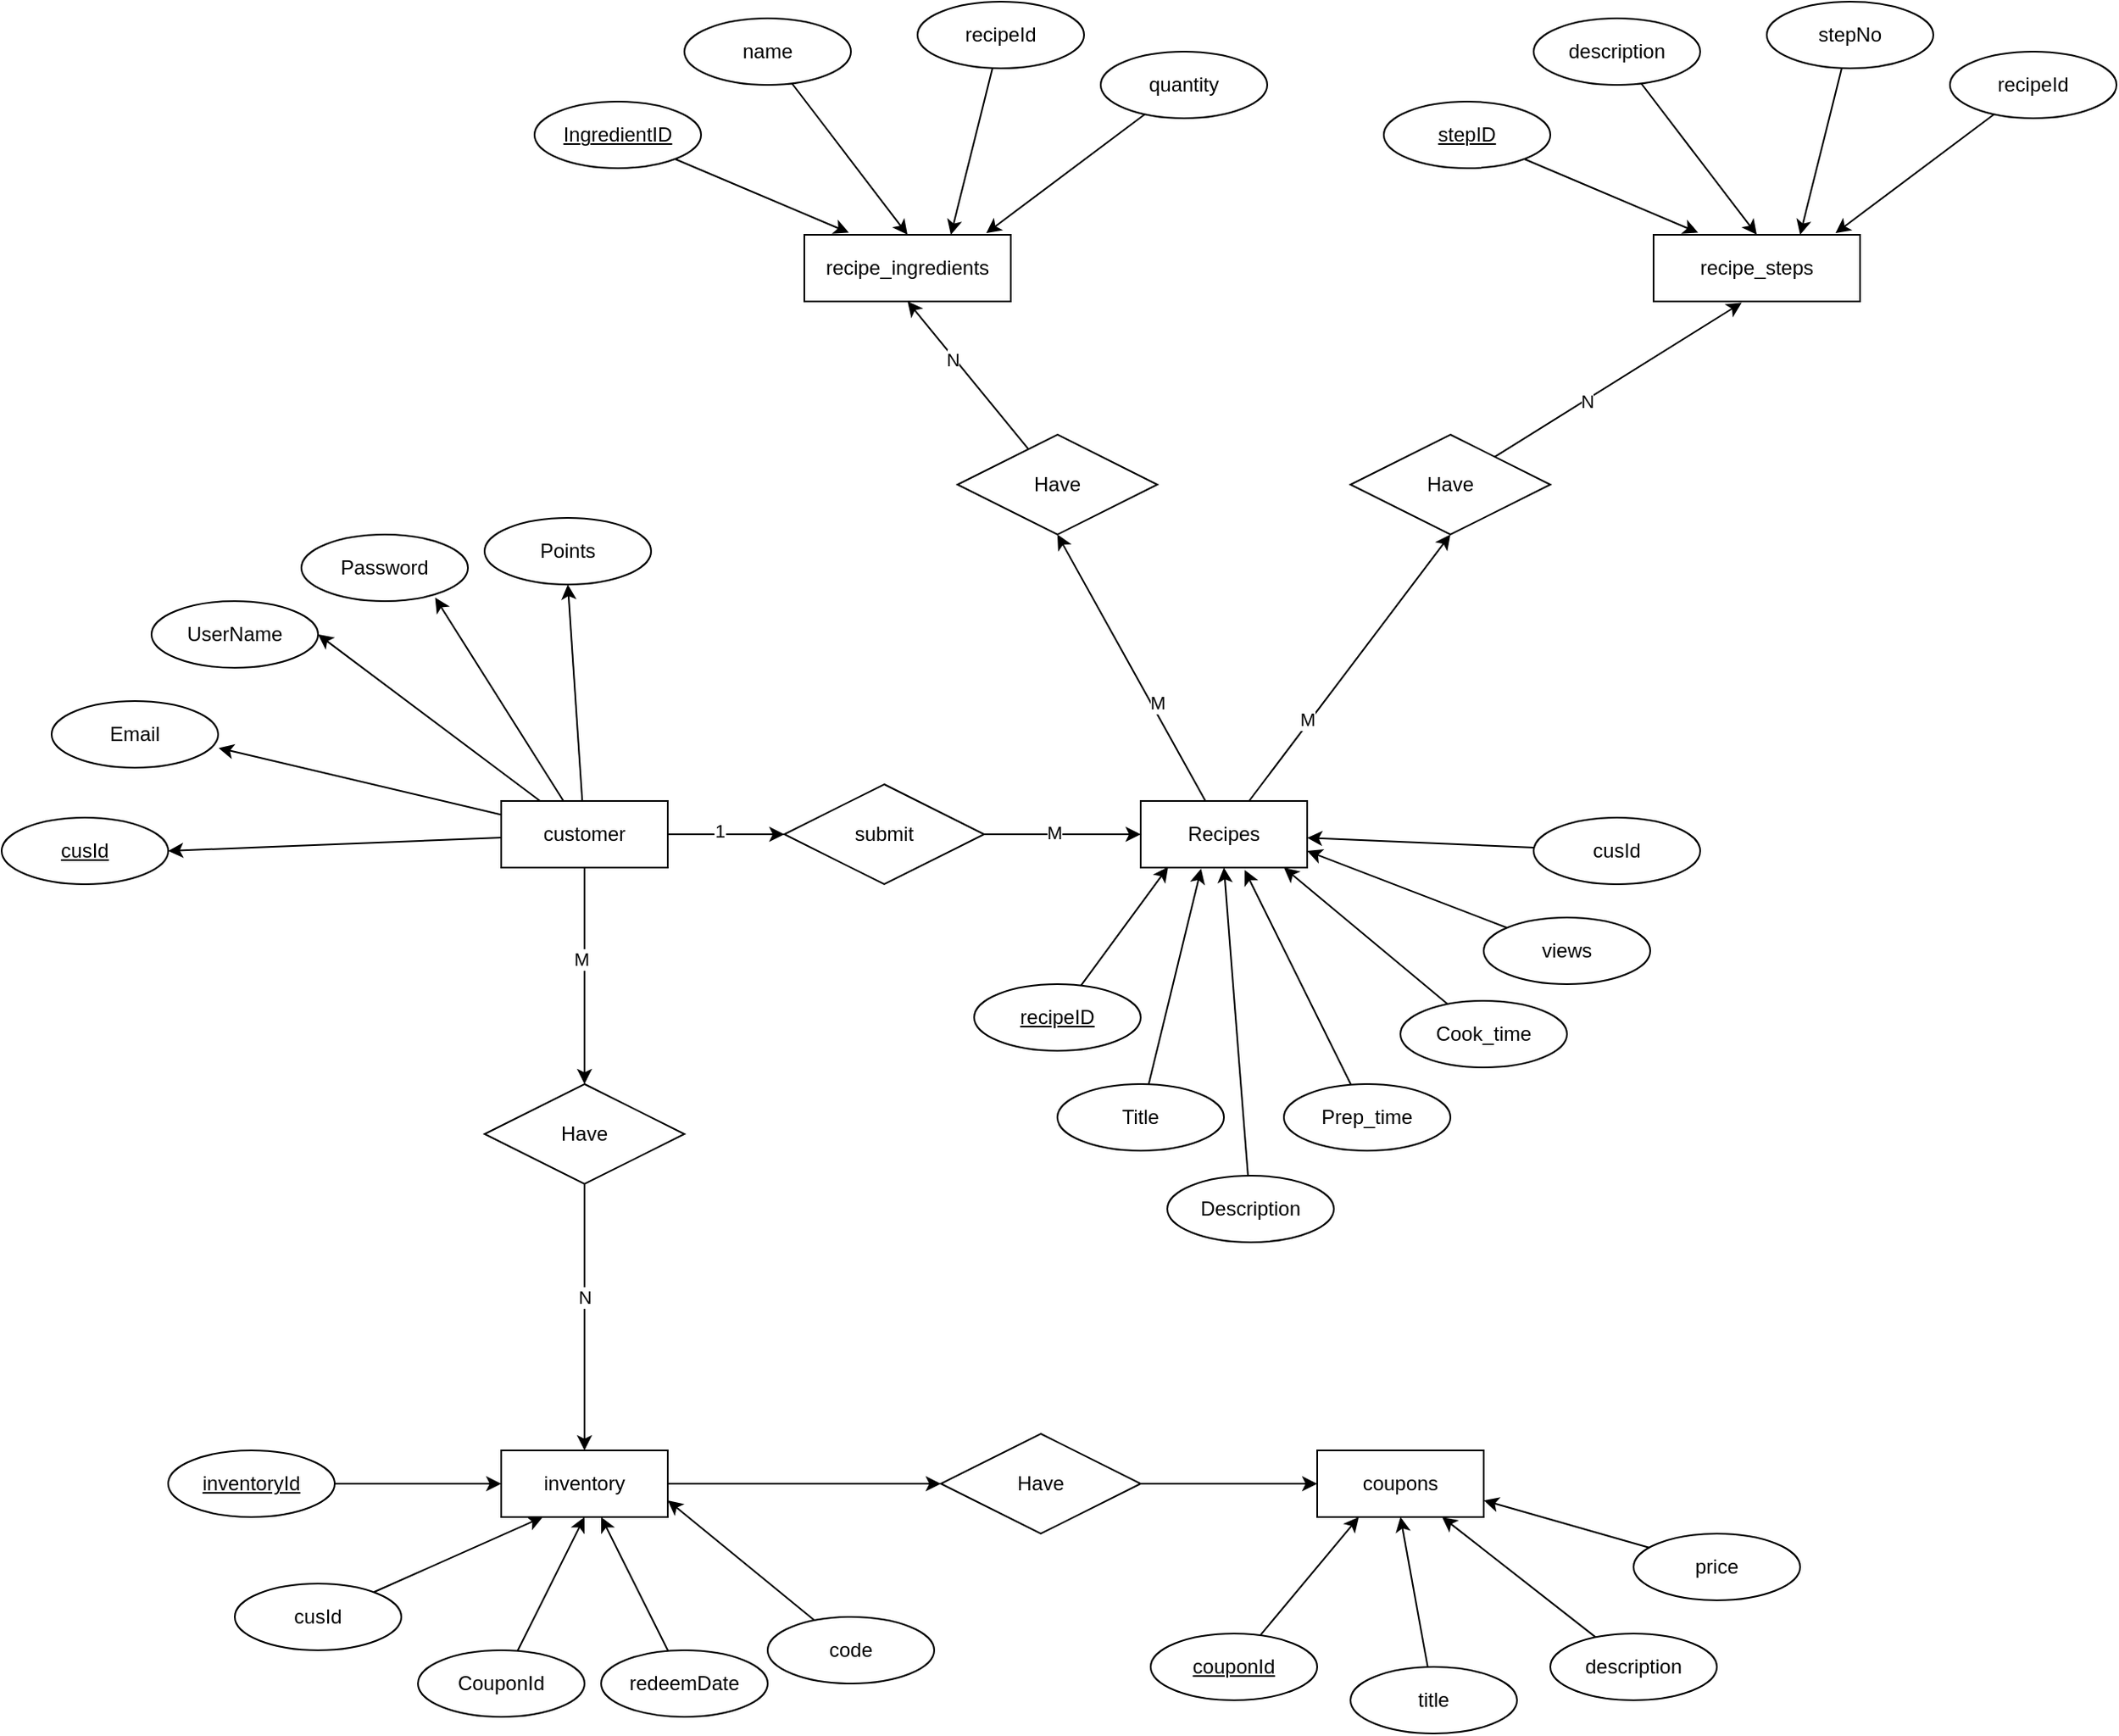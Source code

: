 <mxfile version="21.5.2" type="github">
  <diagram name="Page-1" id="S8ir3xllTppI7GN0QE2G">
    <mxGraphModel dx="1976" dy="1813" grid="1" gridSize="10" guides="1" tooltips="1" connect="1" arrows="1" fold="1" page="1" pageScale="1" pageWidth="827" pageHeight="1169" math="0" shadow="0">
      <root>
        <mxCell id="0" />
        <mxCell id="1" parent="0" />
        <mxCell id="ZGnevF4JdWnvlo0EcCDF-10" style="edgeStyle=orthogonalEdgeStyle;rounded=0;orthogonalLoop=1;jettySize=auto;html=1;entryX=0;entryY=0.5;entryDx=0;entryDy=0;" parent="1" source="ZGnevF4JdWnvlo0EcCDF-1" target="ZGnevF4JdWnvlo0EcCDF-9" edge="1">
          <mxGeometry relative="1" as="geometry" />
        </mxCell>
        <mxCell id="ZGnevF4JdWnvlo0EcCDF-12" value="1" style="edgeLabel;html=1;align=center;verticalAlign=middle;resizable=0;points=[];" parent="ZGnevF4JdWnvlo0EcCDF-10" vertex="1" connectable="0">
          <mxGeometry x="-0.127" y="2" relative="1" as="geometry">
            <mxPoint as="offset" />
          </mxGeometry>
        </mxCell>
        <mxCell id="pjKZV7m_eljOnszhxuCW-3" style="rounded=0;orthogonalLoop=1;jettySize=auto;html=1;entryX=0.5;entryY=1;entryDx=0;entryDy=0;" edge="1" parent="1" source="ZGnevF4JdWnvlo0EcCDF-1" target="pjKZV7m_eljOnszhxuCW-2">
          <mxGeometry relative="1" as="geometry" />
        </mxCell>
        <mxCell id="pjKZV7m_eljOnszhxuCW-5" style="edgeStyle=none;rounded=0;orthogonalLoop=1;jettySize=auto;html=1;entryX=0.803;entryY=0.947;entryDx=0;entryDy=0;entryPerimeter=0;" edge="1" parent="1" source="ZGnevF4JdWnvlo0EcCDF-1" target="ZGnevF4JdWnvlo0EcCDF-43">
          <mxGeometry relative="1" as="geometry" />
        </mxCell>
        <mxCell id="pjKZV7m_eljOnszhxuCW-6" style="edgeStyle=none;rounded=0;orthogonalLoop=1;jettySize=auto;html=1;entryX=1;entryY=0.5;entryDx=0;entryDy=0;" edge="1" parent="1" source="ZGnevF4JdWnvlo0EcCDF-1" target="ZGnevF4JdWnvlo0EcCDF-39">
          <mxGeometry relative="1" as="geometry" />
        </mxCell>
        <mxCell id="pjKZV7m_eljOnszhxuCW-7" style="edgeStyle=none;rounded=0;orthogonalLoop=1;jettySize=auto;html=1;entryX=1.003;entryY=0.705;entryDx=0;entryDy=0;entryPerimeter=0;" edge="1" parent="1" source="ZGnevF4JdWnvlo0EcCDF-1" target="pjKZV7m_eljOnszhxuCW-4">
          <mxGeometry relative="1" as="geometry" />
        </mxCell>
        <mxCell id="pjKZV7m_eljOnszhxuCW-8" style="edgeStyle=none;rounded=0;orthogonalLoop=1;jettySize=auto;html=1;entryX=1;entryY=0.5;entryDx=0;entryDy=0;" edge="1" parent="1" source="ZGnevF4JdWnvlo0EcCDF-1" target="ZGnevF4JdWnvlo0EcCDF-8">
          <mxGeometry relative="1" as="geometry" />
        </mxCell>
        <mxCell id="pjKZV7m_eljOnszhxuCW-39" style="edgeStyle=none;rounded=0;orthogonalLoop=1;jettySize=auto;html=1;entryX=0.5;entryY=0;entryDx=0;entryDy=0;" edge="1" parent="1" source="ZGnevF4JdWnvlo0EcCDF-1" target="pjKZV7m_eljOnszhxuCW-38">
          <mxGeometry relative="1" as="geometry" />
        </mxCell>
        <mxCell id="pjKZV7m_eljOnszhxuCW-52" value="M" style="edgeLabel;html=1;align=center;verticalAlign=middle;resizable=0;points=[];" vertex="1" connectable="0" parent="pjKZV7m_eljOnszhxuCW-39">
          <mxGeometry x="-0.164" y="-2" relative="1" as="geometry">
            <mxPoint as="offset" />
          </mxGeometry>
        </mxCell>
        <mxCell id="ZGnevF4JdWnvlo0EcCDF-1" value="customer" style="whiteSpace=wrap;html=1;align=center;" parent="1" vertex="1">
          <mxGeometry x="80" y="320" width="100" height="40" as="geometry" />
        </mxCell>
        <mxCell id="ZGnevF4JdWnvlo0EcCDF-20" style="rounded=0;orthogonalLoop=1;jettySize=auto;html=1;entryX=0.5;entryY=1;entryDx=0;entryDy=0;" parent="1" source="ZGnevF4JdWnvlo0EcCDF-2" target="ZGnevF4JdWnvlo0EcCDF-19" edge="1">
          <mxGeometry relative="1" as="geometry" />
        </mxCell>
        <mxCell id="ZGnevF4JdWnvlo0EcCDF-22" value="M" style="edgeLabel;html=1;align=center;verticalAlign=middle;resizable=0;points=[];" parent="ZGnevF4JdWnvlo0EcCDF-20" vertex="1" connectable="0">
          <mxGeometry x="-0.28" y="-3" relative="1" as="geometry">
            <mxPoint as="offset" />
          </mxGeometry>
        </mxCell>
        <mxCell id="pjKZV7m_eljOnszhxuCW-24" style="edgeStyle=none;rounded=0;orthogonalLoop=1;jettySize=auto;html=1;entryX=0.5;entryY=1;entryDx=0;entryDy=0;" edge="1" parent="1" source="ZGnevF4JdWnvlo0EcCDF-2" target="pjKZV7m_eljOnszhxuCW-23">
          <mxGeometry relative="1" as="geometry" />
        </mxCell>
        <mxCell id="pjKZV7m_eljOnszhxuCW-25" value="M" style="edgeLabel;html=1;align=center;verticalAlign=middle;resizable=0;points=[];" vertex="1" connectable="0" parent="pjKZV7m_eljOnszhxuCW-24">
          <mxGeometry x="-0.408" y="2" relative="1" as="geometry">
            <mxPoint y="-1" as="offset" />
          </mxGeometry>
        </mxCell>
        <mxCell id="ZGnevF4JdWnvlo0EcCDF-2" value="Recipes " style="whiteSpace=wrap;html=1;align=center;" parent="1" vertex="1">
          <mxGeometry x="464" y="320" width="100" height="40" as="geometry" />
        </mxCell>
        <mxCell id="ZGnevF4JdWnvlo0EcCDF-4" value="recipe_ingredients" style="whiteSpace=wrap;html=1;align=center;" parent="1" vertex="1">
          <mxGeometry x="262" y="-20" width="124" height="40" as="geometry" />
        </mxCell>
        <mxCell id="ZGnevF4JdWnvlo0EcCDF-8" value="cusId" style="ellipse;whiteSpace=wrap;html=1;align=center;fontStyle=4" parent="1" vertex="1">
          <mxGeometry x="-220" y="330" width="100" height="40" as="geometry" />
        </mxCell>
        <mxCell id="ZGnevF4JdWnvlo0EcCDF-11" style="edgeStyle=orthogonalEdgeStyle;rounded=0;orthogonalLoop=1;jettySize=auto;html=1;" parent="1" source="ZGnevF4JdWnvlo0EcCDF-9" target="ZGnevF4JdWnvlo0EcCDF-2" edge="1">
          <mxGeometry relative="1" as="geometry" />
        </mxCell>
        <mxCell id="ZGnevF4JdWnvlo0EcCDF-13" value="M" style="edgeLabel;html=1;align=center;verticalAlign=middle;resizable=0;points=[];" parent="ZGnevF4JdWnvlo0EcCDF-11" vertex="1" connectable="0">
          <mxGeometry x="-0.122" y="1" relative="1" as="geometry">
            <mxPoint as="offset" />
          </mxGeometry>
        </mxCell>
        <mxCell id="ZGnevF4JdWnvlo0EcCDF-9" value="submit " style="shape=rhombus;perimeter=rhombusPerimeter;whiteSpace=wrap;html=1;align=center;" parent="1" vertex="1">
          <mxGeometry x="250" y="310" width="120" height="60" as="geometry" />
        </mxCell>
        <mxCell id="ZGnevF4JdWnvlo0EcCDF-21" style="rounded=0;orthogonalLoop=1;jettySize=auto;html=1;entryX=0.5;entryY=1;entryDx=0;entryDy=0;" parent="1" source="ZGnevF4JdWnvlo0EcCDF-19" target="ZGnevF4JdWnvlo0EcCDF-4" edge="1">
          <mxGeometry relative="1" as="geometry" />
        </mxCell>
        <mxCell id="ZGnevF4JdWnvlo0EcCDF-24" value="N" style="edgeLabel;html=1;align=center;verticalAlign=middle;resizable=0;points=[];" parent="ZGnevF4JdWnvlo0EcCDF-21" vertex="1" connectable="0">
          <mxGeometry x="0.233" y="1" relative="1" as="geometry">
            <mxPoint as="offset" />
          </mxGeometry>
        </mxCell>
        <mxCell id="ZGnevF4JdWnvlo0EcCDF-19" value="Have" style="shape=rhombus;perimeter=rhombusPerimeter;whiteSpace=wrap;html=1;align=center;" parent="1" vertex="1">
          <mxGeometry x="354" y="100" width="120" height="60" as="geometry" />
        </mxCell>
        <mxCell id="ZGnevF4JdWnvlo0EcCDF-39" value="UserName" style="ellipse;whiteSpace=wrap;html=1;align=center;" parent="1" vertex="1">
          <mxGeometry x="-130" y="200" width="100" height="40" as="geometry" />
        </mxCell>
        <mxCell id="ZGnevF4JdWnvlo0EcCDF-43" value="Password" style="ellipse;whiteSpace=wrap;html=1;align=center;" parent="1" vertex="1">
          <mxGeometry x="-40" y="160" width="100" height="40" as="geometry" />
        </mxCell>
        <mxCell id="ZGnevF4JdWnvlo0EcCDF-46" style="rounded=0;orthogonalLoop=1;jettySize=auto;html=1;entryX=0.165;entryY=0.99;entryDx=0;entryDy=0;entryPerimeter=0;" parent="1" source="ZGnevF4JdWnvlo0EcCDF-45" target="ZGnevF4JdWnvlo0EcCDF-2" edge="1">
          <mxGeometry relative="1" as="geometry" />
        </mxCell>
        <mxCell id="ZGnevF4JdWnvlo0EcCDF-45" value="recipeID" style="ellipse;whiteSpace=wrap;html=1;align=center;fontStyle=4" parent="1" vertex="1">
          <mxGeometry x="364" y="430" width="100" height="40" as="geometry" />
        </mxCell>
        <mxCell id="ZGnevF4JdWnvlo0EcCDF-48" style="rounded=0;orthogonalLoop=1;jettySize=auto;html=1;entryX=0.363;entryY=1.016;entryDx=0;entryDy=0;entryPerimeter=0;" parent="1" source="ZGnevF4JdWnvlo0EcCDF-47" target="ZGnevF4JdWnvlo0EcCDF-2" edge="1">
          <mxGeometry relative="1" as="geometry" />
        </mxCell>
        <mxCell id="ZGnevF4JdWnvlo0EcCDF-47" value="Title" style="ellipse;whiteSpace=wrap;html=1;align=center;" parent="1" vertex="1">
          <mxGeometry x="414" y="490" width="100" height="40" as="geometry" />
        </mxCell>
        <mxCell id="ZGnevF4JdWnvlo0EcCDF-61" style="rounded=0;orthogonalLoop=1;jettySize=auto;html=1;entryX=0.216;entryY=-0.032;entryDx=0;entryDy=0;entryPerimeter=0;" parent="1" source="ZGnevF4JdWnvlo0EcCDF-60" target="ZGnevF4JdWnvlo0EcCDF-4" edge="1">
          <mxGeometry relative="1" as="geometry" />
        </mxCell>
        <mxCell id="ZGnevF4JdWnvlo0EcCDF-60" value="IngredientID" style="ellipse;whiteSpace=wrap;html=1;align=center;fontStyle=4" parent="1" vertex="1">
          <mxGeometry x="100" y="-100" width="100" height="40" as="geometry" />
        </mxCell>
        <mxCell id="ZGnevF4JdWnvlo0EcCDF-63" style="rounded=0;orthogonalLoop=1;jettySize=auto;html=1;entryX=0.5;entryY=0;entryDx=0;entryDy=0;" parent="1" source="ZGnevF4JdWnvlo0EcCDF-62" target="ZGnevF4JdWnvlo0EcCDF-4" edge="1">
          <mxGeometry relative="1" as="geometry" />
        </mxCell>
        <mxCell id="ZGnevF4JdWnvlo0EcCDF-62" value="name" style="ellipse;whiteSpace=wrap;html=1;align=center;fontStyle=0" parent="1" vertex="1">
          <mxGeometry x="190" y="-150" width="100" height="40" as="geometry" />
        </mxCell>
        <mxCell id="ZGnevF4JdWnvlo0EcCDF-65" style="rounded=0;orthogonalLoop=1;jettySize=auto;html=1;" parent="1" source="ZGnevF4JdWnvlo0EcCDF-64" edge="1">
          <mxGeometry relative="1" as="geometry">
            <mxPoint x="350" y="-20" as="targetPoint" />
          </mxGeometry>
        </mxCell>
        <mxCell id="ZGnevF4JdWnvlo0EcCDF-64" value="recipeId" style="ellipse;whiteSpace=wrap;html=1;align=center;fontStyle=0" parent="1" vertex="1">
          <mxGeometry x="330" y="-160" width="100" height="40" as="geometry" />
        </mxCell>
        <mxCell id="pjKZV7m_eljOnszhxuCW-2" value="Points" style="ellipse;whiteSpace=wrap;html=1;align=center;" vertex="1" parent="1">
          <mxGeometry x="70" y="150" width="100" height="40" as="geometry" />
        </mxCell>
        <mxCell id="pjKZV7m_eljOnszhxuCW-4" value="Email" style="ellipse;whiteSpace=wrap;html=1;align=center;" vertex="1" parent="1">
          <mxGeometry x="-190" y="260" width="100" height="40" as="geometry" />
        </mxCell>
        <mxCell id="pjKZV7m_eljOnszhxuCW-9" style="rounded=0;orthogonalLoop=1;jettySize=auto;html=1;entryX=0.5;entryY=1;entryDx=0;entryDy=0;" edge="1" parent="1" source="pjKZV7m_eljOnszhxuCW-10" target="ZGnevF4JdWnvlo0EcCDF-2">
          <mxGeometry relative="1" as="geometry">
            <mxPoint x="649" y="320" as="targetPoint" />
          </mxGeometry>
        </mxCell>
        <mxCell id="pjKZV7m_eljOnszhxuCW-10" value="Description" style="ellipse;whiteSpace=wrap;html=1;align=center;" vertex="1" parent="1">
          <mxGeometry x="480" y="545" width="100" height="40" as="geometry" />
        </mxCell>
        <mxCell id="pjKZV7m_eljOnszhxuCW-12" style="edgeStyle=none;rounded=0;orthogonalLoop=1;jettySize=auto;html=1;entryX=0.624;entryY=1.036;entryDx=0;entryDy=0;entryPerimeter=0;" edge="1" parent="1" source="pjKZV7m_eljOnszhxuCW-11" target="ZGnevF4JdWnvlo0EcCDF-2">
          <mxGeometry relative="1" as="geometry" />
        </mxCell>
        <mxCell id="pjKZV7m_eljOnszhxuCW-11" value="Prep_time" style="ellipse;whiteSpace=wrap;html=1;align=center;" vertex="1" parent="1">
          <mxGeometry x="550" y="490" width="100" height="40" as="geometry" />
        </mxCell>
        <mxCell id="pjKZV7m_eljOnszhxuCW-14" style="edgeStyle=none;rounded=0;orthogonalLoop=1;jettySize=auto;html=1;" edge="1" parent="1" source="pjKZV7m_eljOnszhxuCW-13">
          <mxGeometry relative="1" as="geometry">
            <mxPoint x="550" y="360" as="targetPoint" />
          </mxGeometry>
        </mxCell>
        <mxCell id="pjKZV7m_eljOnszhxuCW-13" value="Cook_time" style="ellipse;whiteSpace=wrap;html=1;align=center;" vertex="1" parent="1">
          <mxGeometry x="620" y="440" width="100" height="40" as="geometry" />
        </mxCell>
        <mxCell id="pjKZV7m_eljOnszhxuCW-16" style="edgeStyle=none;rounded=0;orthogonalLoop=1;jettySize=auto;html=1;entryX=1;entryY=0.75;entryDx=0;entryDy=0;" edge="1" parent="1" source="pjKZV7m_eljOnszhxuCW-15" target="ZGnevF4JdWnvlo0EcCDF-2">
          <mxGeometry relative="1" as="geometry" />
        </mxCell>
        <mxCell id="pjKZV7m_eljOnszhxuCW-15" value="views" style="ellipse;whiteSpace=wrap;html=1;align=center;" vertex="1" parent="1">
          <mxGeometry x="670" y="390" width="100" height="40" as="geometry" />
        </mxCell>
        <mxCell id="pjKZV7m_eljOnszhxuCW-18" style="edgeStyle=none;rounded=0;orthogonalLoop=1;jettySize=auto;html=1;" edge="1" parent="1" source="pjKZV7m_eljOnszhxuCW-17" target="ZGnevF4JdWnvlo0EcCDF-2">
          <mxGeometry relative="1" as="geometry" />
        </mxCell>
        <mxCell id="pjKZV7m_eljOnszhxuCW-17" value="cusId" style="ellipse;whiteSpace=wrap;html=1;align=center;" vertex="1" parent="1">
          <mxGeometry x="700" y="330" width="100" height="40" as="geometry" />
        </mxCell>
        <mxCell id="pjKZV7m_eljOnszhxuCW-21" style="edgeStyle=none;rounded=0;orthogonalLoop=1;jettySize=auto;html=1;entryX=0.881;entryY=-0.024;entryDx=0;entryDy=0;entryPerimeter=0;" edge="1" parent="1" source="pjKZV7m_eljOnszhxuCW-20" target="ZGnevF4JdWnvlo0EcCDF-4">
          <mxGeometry relative="1" as="geometry" />
        </mxCell>
        <mxCell id="pjKZV7m_eljOnszhxuCW-20" value="quantity" style="ellipse;whiteSpace=wrap;html=1;align=center;fontStyle=0" vertex="1" parent="1">
          <mxGeometry x="440" y="-130" width="100" height="40" as="geometry" />
        </mxCell>
        <mxCell id="pjKZV7m_eljOnszhxuCW-35" style="edgeStyle=none;rounded=0;orthogonalLoop=1;jettySize=auto;html=1;entryX=0.427;entryY=1.019;entryDx=0;entryDy=0;entryPerimeter=0;" edge="1" parent="1" source="pjKZV7m_eljOnszhxuCW-23" target="pjKZV7m_eljOnszhxuCW-26">
          <mxGeometry relative="1" as="geometry" />
        </mxCell>
        <mxCell id="pjKZV7m_eljOnszhxuCW-37" value="N" style="edgeLabel;html=1;align=center;verticalAlign=middle;resizable=0;points=[];" vertex="1" connectable="0" parent="pjKZV7m_eljOnszhxuCW-35">
          <mxGeometry x="-0.265" relative="1" as="geometry">
            <mxPoint x="1" as="offset" />
          </mxGeometry>
        </mxCell>
        <mxCell id="pjKZV7m_eljOnszhxuCW-23" value="Have" style="shape=rhombus;perimeter=rhombusPerimeter;whiteSpace=wrap;html=1;align=center;" vertex="1" parent="1">
          <mxGeometry x="590" y="100" width="120" height="60" as="geometry" />
        </mxCell>
        <mxCell id="pjKZV7m_eljOnszhxuCW-26" value="recipe_steps" style="whiteSpace=wrap;html=1;align=center;" vertex="1" parent="1">
          <mxGeometry x="772" y="-20" width="124" height="40" as="geometry" />
        </mxCell>
        <mxCell id="pjKZV7m_eljOnszhxuCW-27" style="rounded=0;orthogonalLoop=1;jettySize=auto;html=1;entryX=0.216;entryY=-0.032;entryDx=0;entryDy=0;entryPerimeter=0;" edge="1" parent="1" source="pjKZV7m_eljOnszhxuCW-28" target="pjKZV7m_eljOnszhxuCW-26">
          <mxGeometry relative="1" as="geometry" />
        </mxCell>
        <mxCell id="pjKZV7m_eljOnszhxuCW-28" value="stepID" style="ellipse;whiteSpace=wrap;html=1;align=center;fontStyle=4" vertex="1" parent="1">
          <mxGeometry x="610" y="-100" width="100" height="40" as="geometry" />
        </mxCell>
        <mxCell id="pjKZV7m_eljOnszhxuCW-29" style="rounded=0;orthogonalLoop=1;jettySize=auto;html=1;entryX=0.5;entryY=0;entryDx=0;entryDy=0;" edge="1" parent="1" source="pjKZV7m_eljOnszhxuCW-30" target="pjKZV7m_eljOnszhxuCW-26">
          <mxGeometry relative="1" as="geometry" />
        </mxCell>
        <mxCell id="pjKZV7m_eljOnszhxuCW-30" value="description" style="ellipse;whiteSpace=wrap;html=1;align=center;fontStyle=0" vertex="1" parent="1">
          <mxGeometry x="700" y="-150" width="100" height="40" as="geometry" />
        </mxCell>
        <mxCell id="pjKZV7m_eljOnszhxuCW-31" style="rounded=0;orthogonalLoop=1;jettySize=auto;html=1;" edge="1" parent="1" source="pjKZV7m_eljOnszhxuCW-32">
          <mxGeometry relative="1" as="geometry">
            <mxPoint x="860" y="-20" as="targetPoint" />
          </mxGeometry>
        </mxCell>
        <mxCell id="pjKZV7m_eljOnszhxuCW-32" value="stepNo" style="ellipse;whiteSpace=wrap;html=1;align=center;fontStyle=0" vertex="1" parent="1">
          <mxGeometry x="840" y="-160" width="100" height="40" as="geometry" />
        </mxCell>
        <mxCell id="pjKZV7m_eljOnszhxuCW-33" style="edgeStyle=none;rounded=0;orthogonalLoop=1;jettySize=auto;html=1;entryX=0.881;entryY=-0.024;entryDx=0;entryDy=0;entryPerimeter=0;" edge="1" parent="1" source="pjKZV7m_eljOnszhxuCW-34" target="pjKZV7m_eljOnszhxuCW-26">
          <mxGeometry relative="1" as="geometry" />
        </mxCell>
        <mxCell id="pjKZV7m_eljOnszhxuCW-34" value="recipeId" style="ellipse;whiteSpace=wrap;html=1;align=center;fontStyle=0" vertex="1" parent="1">
          <mxGeometry x="950" y="-130" width="100" height="40" as="geometry" />
        </mxCell>
        <mxCell id="pjKZV7m_eljOnszhxuCW-41" style="edgeStyle=none;rounded=0;orthogonalLoop=1;jettySize=auto;html=1;entryX=0.5;entryY=0;entryDx=0;entryDy=0;" edge="1" parent="1" source="pjKZV7m_eljOnszhxuCW-38" target="pjKZV7m_eljOnszhxuCW-40">
          <mxGeometry relative="1" as="geometry" />
        </mxCell>
        <mxCell id="pjKZV7m_eljOnszhxuCW-53" value="N" style="edgeLabel;html=1;align=center;verticalAlign=middle;resizable=0;points=[];" vertex="1" connectable="0" parent="pjKZV7m_eljOnszhxuCW-41">
          <mxGeometry x="-0.159" y="-5" relative="1" as="geometry">
            <mxPoint x="5" as="offset" />
          </mxGeometry>
        </mxCell>
        <mxCell id="pjKZV7m_eljOnszhxuCW-38" value="Have" style="shape=rhombus;perimeter=rhombusPerimeter;whiteSpace=wrap;html=1;align=center;" vertex="1" parent="1">
          <mxGeometry x="70" y="490" width="120" height="60" as="geometry" />
        </mxCell>
        <mxCell id="pjKZV7m_eljOnszhxuCW-69" style="edgeStyle=none;rounded=0;orthogonalLoop=1;jettySize=auto;html=1;entryX=0;entryY=0.5;entryDx=0;entryDy=0;" edge="1" parent="1" source="pjKZV7m_eljOnszhxuCW-40" target="pjKZV7m_eljOnszhxuCW-65">
          <mxGeometry relative="1" as="geometry" />
        </mxCell>
        <mxCell id="pjKZV7m_eljOnszhxuCW-40" value="inventory" style="whiteSpace=wrap;html=1;align=center;" vertex="1" parent="1">
          <mxGeometry x="80" y="710" width="100" height="40" as="geometry" />
        </mxCell>
        <mxCell id="pjKZV7m_eljOnszhxuCW-43" style="edgeStyle=none;rounded=0;orthogonalLoop=1;jettySize=auto;html=1;entryX=0;entryY=0.5;entryDx=0;entryDy=0;" edge="1" parent="1" source="pjKZV7m_eljOnszhxuCW-42" target="pjKZV7m_eljOnszhxuCW-40">
          <mxGeometry relative="1" as="geometry" />
        </mxCell>
        <mxCell id="pjKZV7m_eljOnszhxuCW-42" value="inventoryId" style="ellipse;whiteSpace=wrap;html=1;align=center;fontStyle=4" vertex="1" parent="1">
          <mxGeometry x="-120" y="710" width="100" height="40" as="geometry" />
        </mxCell>
        <mxCell id="pjKZV7m_eljOnszhxuCW-45" style="edgeStyle=none;rounded=0;orthogonalLoop=1;jettySize=auto;html=1;entryX=0.25;entryY=1;entryDx=0;entryDy=0;" edge="1" parent="1" source="pjKZV7m_eljOnszhxuCW-44" target="pjKZV7m_eljOnszhxuCW-40">
          <mxGeometry relative="1" as="geometry" />
        </mxCell>
        <mxCell id="pjKZV7m_eljOnszhxuCW-44" value="cusId" style="ellipse;whiteSpace=wrap;html=1;align=center;" vertex="1" parent="1">
          <mxGeometry x="-80" y="790" width="100" height="40" as="geometry" />
        </mxCell>
        <mxCell id="pjKZV7m_eljOnszhxuCW-47" style="edgeStyle=none;rounded=0;orthogonalLoop=1;jettySize=auto;html=1;entryX=0.5;entryY=1;entryDx=0;entryDy=0;" edge="1" parent="1" source="pjKZV7m_eljOnszhxuCW-46" target="pjKZV7m_eljOnszhxuCW-40">
          <mxGeometry relative="1" as="geometry" />
        </mxCell>
        <mxCell id="pjKZV7m_eljOnszhxuCW-46" value="CouponId" style="ellipse;whiteSpace=wrap;html=1;align=center;" vertex="1" parent="1">
          <mxGeometry x="30" y="830" width="100" height="40" as="geometry" />
        </mxCell>
        <mxCell id="pjKZV7m_eljOnszhxuCW-49" style="edgeStyle=none;rounded=0;orthogonalLoop=1;jettySize=auto;html=1;" edge="1" parent="1" source="pjKZV7m_eljOnszhxuCW-48" target="pjKZV7m_eljOnszhxuCW-40">
          <mxGeometry relative="1" as="geometry" />
        </mxCell>
        <mxCell id="pjKZV7m_eljOnszhxuCW-48" value="redeemDate" style="ellipse;whiteSpace=wrap;html=1;align=center;" vertex="1" parent="1">
          <mxGeometry x="140" y="830" width="100" height="40" as="geometry" />
        </mxCell>
        <mxCell id="pjKZV7m_eljOnszhxuCW-51" style="edgeStyle=none;rounded=0;orthogonalLoop=1;jettySize=auto;html=1;entryX=1;entryY=0.75;entryDx=0;entryDy=0;" edge="1" parent="1" source="pjKZV7m_eljOnszhxuCW-50" target="pjKZV7m_eljOnszhxuCW-40">
          <mxGeometry relative="1" as="geometry" />
        </mxCell>
        <mxCell id="pjKZV7m_eljOnszhxuCW-50" value="code" style="ellipse;whiteSpace=wrap;html=1;align=center;" vertex="1" parent="1">
          <mxGeometry x="240" y="810" width="100" height="40" as="geometry" />
        </mxCell>
        <mxCell id="pjKZV7m_eljOnszhxuCW-54" value="coupons" style="whiteSpace=wrap;html=1;align=center;" vertex="1" parent="1">
          <mxGeometry x="570" y="710" width="100" height="40" as="geometry" />
        </mxCell>
        <mxCell id="pjKZV7m_eljOnszhxuCW-71" style="edgeStyle=none;rounded=0;orthogonalLoop=1;jettySize=auto;html=1;entryX=0.25;entryY=1;entryDx=0;entryDy=0;" edge="1" parent="1" source="pjKZV7m_eljOnszhxuCW-56" target="pjKZV7m_eljOnszhxuCW-54">
          <mxGeometry relative="1" as="geometry" />
        </mxCell>
        <mxCell id="pjKZV7m_eljOnszhxuCW-56" value="couponId" style="ellipse;whiteSpace=wrap;html=1;align=center;fontStyle=4" vertex="1" parent="1">
          <mxGeometry x="470" y="820" width="100" height="40" as="geometry" />
        </mxCell>
        <mxCell id="pjKZV7m_eljOnszhxuCW-72" style="edgeStyle=none;rounded=0;orthogonalLoop=1;jettySize=auto;html=1;entryX=0.5;entryY=1;entryDx=0;entryDy=0;" edge="1" parent="1" source="pjKZV7m_eljOnszhxuCW-58" target="pjKZV7m_eljOnszhxuCW-54">
          <mxGeometry relative="1" as="geometry" />
        </mxCell>
        <mxCell id="pjKZV7m_eljOnszhxuCW-58" value="title" style="ellipse;whiteSpace=wrap;html=1;align=center;" vertex="1" parent="1">
          <mxGeometry x="590" y="840" width="100" height="40" as="geometry" />
        </mxCell>
        <mxCell id="pjKZV7m_eljOnszhxuCW-70" style="edgeStyle=none;rounded=0;orthogonalLoop=1;jettySize=auto;html=1;entryX=0;entryY=0.5;entryDx=0;entryDy=0;" edge="1" parent="1" source="pjKZV7m_eljOnszhxuCW-65" target="pjKZV7m_eljOnszhxuCW-54">
          <mxGeometry relative="1" as="geometry" />
        </mxCell>
        <mxCell id="pjKZV7m_eljOnszhxuCW-65" value="Have" style="shape=rhombus;perimeter=rhombusPerimeter;whiteSpace=wrap;html=1;align=center;" vertex="1" parent="1">
          <mxGeometry x="344" y="700" width="120" height="60" as="geometry" />
        </mxCell>
        <mxCell id="pjKZV7m_eljOnszhxuCW-74" style="edgeStyle=none;rounded=0;orthogonalLoop=1;jettySize=auto;html=1;entryX=0.75;entryY=1;entryDx=0;entryDy=0;" edge="1" parent="1" source="pjKZV7m_eljOnszhxuCW-73" target="pjKZV7m_eljOnszhxuCW-54">
          <mxGeometry relative="1" as="geometry" />
        </mxCell>
        <mxCell id="pjKZV7m_eljOnszhxuCW-73" value="description" style="ellipse;whiteSpace=wrap;html=1;align=center;" vertex="1" parent="1">
          <mxGeometry x="710" y="820" width="100" height="40" as="geometry" />
        </mxCell>
        <mxCell id="pjKZV7m_eljOnszhxuCW-76" style="edgeStyle=none;rounded=0;orthogonalLoop=1;jettySize=auto;html=1;entryX=1;entryY=0.75;entryDx=0;entryDy=0;" edge="1" parent="1" source="pjKZV7m_eljOnszhxuCW-75" target="pjKZV7m_eljOnszhxuCW-54">
          <mxGeometry relative="1" as="geometry" />
        </mxCell>
        <mxCell id="pjKZV7m_eljOnszhxuCW-75" value="price" style="ellipse;whiteSpace=wrap;html=1;align=center;" vertex="1" parent="1">
          <mxGeometry x="760" y="760" width="100" height="40" as="geometry" />
        </mxCell>
      </root>
    </mxGraphModel>
  </diagram>
</mxfile>
